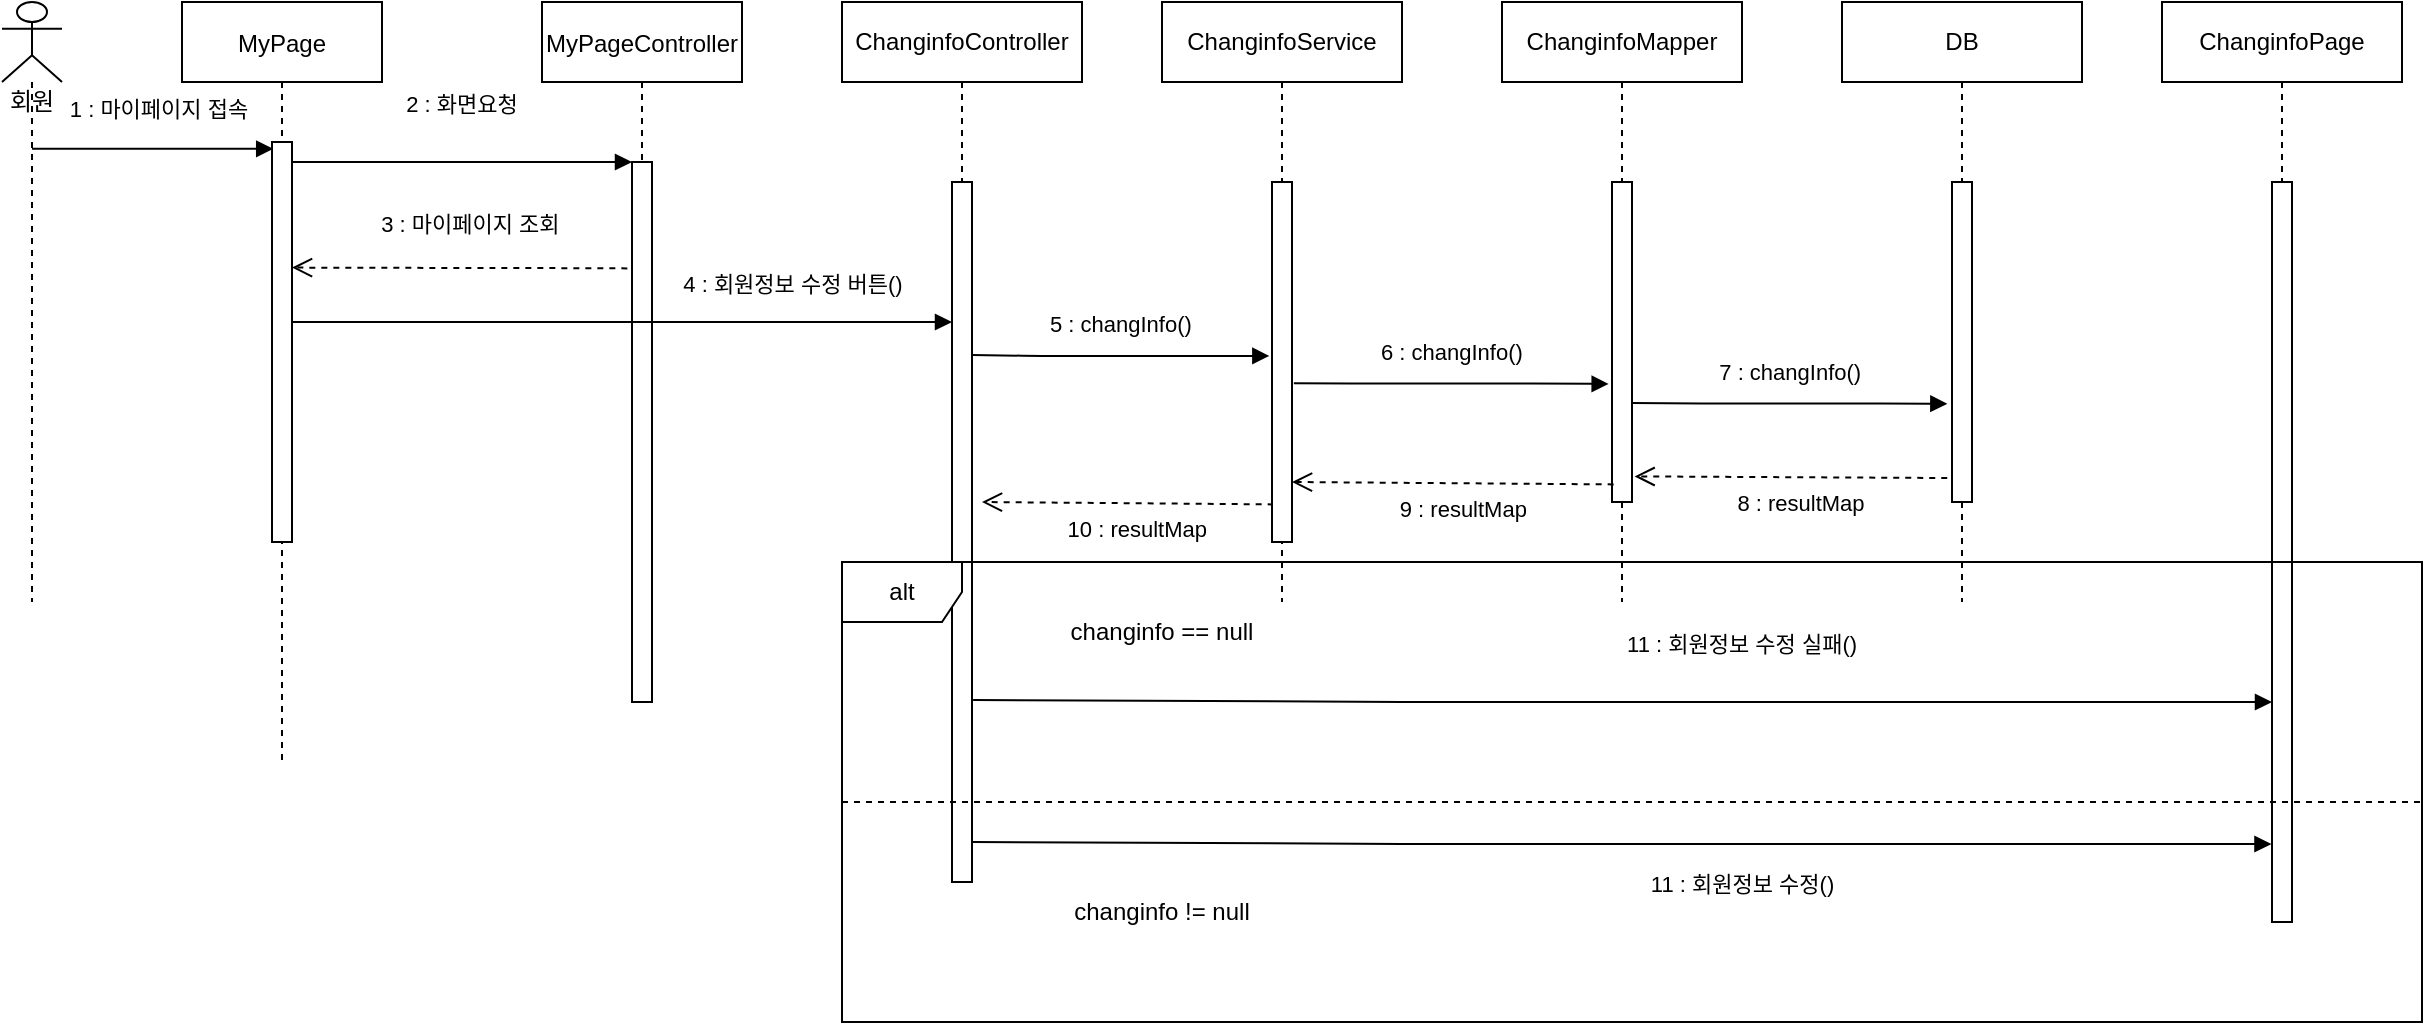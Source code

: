 <mxfile version="16.1.0" type="github">
  <diagram id="kgpKYQtTHZ0yAKxKKP6v" name="Page-1">
    <mxGraphModel dx="1298" dy="719" grid="1" gridSize="10" guides="1" tooltips="1" connect="1" arrows="1" fold="1" page="1" pageScale="1" pageWidth="850" pageHeight="1100" math="0" shadow="0">
      <root>
        <mxCell id="0" />
        <mxCell id="1" parent="0" />
        <mxCell id="3nuBFxr9cyL0pnOWT2aG-1" value="MyPage" style="shape=umlLifeline;perimeter=lifelinePerimeter;container=1;collapsible=0;recursiveResize=0;rounded=0;shadow=0;strokeWidth=1;" parent="1" vertex="1">
          <mxGeometry x="130" y="80" width="100" height="380" as="geometry" />
        </mxCell>
        <mxCell id="3nuBFxr9cyL0pnOWT2aG-2" value="" style="points=[];perimeter=orthogonalPerimeter;rounded=0;shadow=0;strokeWidth=1;" parent="3nuBFxr9cyL0pnOWT2aG-1" vertex="1">
          <mxGeometry x="45" y="70" width="10" height="200" as="geometry" />
        </mxCell>
        <mxCell id="3nuBFxr9cyL0pnOWT2aG-5" value="MyPageController" style="shape=umlLifeline;perimeter=lifelinePerimeter;container=1;collapsible=0;recursiveResize=0;rounded=0;shadow=0;strokeWidth=1;" parent="1" vertex="1">
          <mxGeometry x="310" y="80" width="100" height="350" as="geometry" />
        </mxCell>
        <mxCell id="3nuBFxr9cyL0pnOWT2aG-6" value="" style="points=[];perimeter=orthogonalPerimeter;rounded=0;shadow=0;strokeWidth=1;" parent="3nuBFxr9cyL0pnOWT2aG-5" vertex="1">
          <mxGeometry x="45" y="80" width="10" height="270" as="geometry" />
        </mxCell>
        <mxCell id="3nuBFxr9cyL0pnOWT2aG-7" value="3 : 마이페이지 조회" style="verticalAlign=bottom;endArrow=open;dashed=1;endSize=8;shadow=0;strokeWidth=1;exitX=-0.233;exitY=0.197;exitDx=0;exitDy=0;exitPerimeter=0;entryX=1.001;entryY=0.314;entryDx=0;entryDy=0;entryPerimeter=0;" parent="1" source="3nuBFxr9cyL0pnOWT2aG-6" target="3nuBFxr9cyL0pnOWT2aG-2" edge="1">
          <mxGeometry x="-0.066" y="-13" relative="1" as="geometry">
            <mxPoint x="190" y="213" as="targetPoint" />
            <mxPoint x="330" y="213" as="sourcePoint" />
            <Array as="points">
              <mxPoint x="300" y="213" />
              <mxPoint x="280" y="213" />
            </Array>
            <mxPoint as="offset" />
          </mxGeometry>
        </mxCell>
        <mxCell id="3nuBFxr9cyL0pnOWT2aG-8" value="2 : 화면요청" style="verticalAlign=bottom;endArrow=block;entryX=0;entryY=0;shadow=0;strokeWidth=1;" parent="1" source="3nuBFxr9cyL0pnOWT2aG-2" target="3nuBFxr9cyL0pnOWT2aG-6" edge="1">
          <mxGeometry y="20" relative="1" as="geometry">
            <mxPoint x="285" y="160" as="sourcePoint" />
            <mxPoint as="offset" />
          </mxGeometry>
        </mxCell>
        <mxCell id="VxfPWnnYO-G0tix98ddX-3" value="회원" style="shape=umlLifeline;participant=umlActor;perimeter=lifelinePerimeter;whiteSpace=wrap;html=1;container=1;collapsible=0;recursiveResize=0;verticalAlign=top;spacingTop=36;outlineConnect=0;" vertex="1" parent="1">
          <mxGeometry x="40" y="80" width="30" height="300" as="geometry" />
        </mxCell>
        <mxCell id="VxfPWnnYO-G0tix98ddX-4" value="1 : 마이페이지 접속" style="verticalAlign=bottom;endArrow=block;shadow=0;strokeWidth=1;entryX=0.06;entryY=0.017;entryDx=0;entryDy=0;entryPerimeter=0;" edge="1" parent="1" source="VxfPWnnYO-G0tix98ddX-3" target="3nuBFxr9cyL0pnOWT2aG-2">
          <mxGeometry x="0.034" y="11" relative="1" as="geometry">
            <mxPoint x="195" y="170.0" as="sourcePoint" />
            <mxPoint x="180" y="170" as="targetPoint" />
            <mxPoint x="1" as="offset" />
          </mxGeometry>
        </mxCell>
        <mxCell id="VxfPWnnYO-G0tix98ddX-5" value="ChanginfoController" style="shape=umlLifeline;perimeter=lifelinePerimeter;whiteSpace=wrap;html=1;container=1;collapsible=0;recursiveResize=0;outlineConnect=0;" vertex="1" parent="1">
          <mxGeometry x="460" y="80" width="120" height="440" as="geometry" />
        </mxCell>
        <mxCell id="VxfPWnnYO-G0tix98ddX-10" value="" style="points=[];perimeter=orthogonalPerimeter;rounded=0;shadow=0;strokeWidth=1;" vertex="1" parent="VxfPWnnYO-G0tix98ddX-5">
          <mxGeometry x="55" y="90" width="10" height="350" as="geometry" />
        </mxCell>
        <mxCell id="VxfPWnnYO-G0tix98ddX-23" value="10 : resultMap" style="verticalAlign=bottom;endArrow=open;dashed=1;endSize=8;shadow=0;strokeWidth=1;exitX=0.083;exitY=0.945;exitDx=0;exitDy=0;exitPerimeter=0;" edge="1" parent="VxfPWnnYO-G0tix98ddX-5">
          <mxGeometry x="-0.066" y="22" relative="1" as="geometry">
            <mxPoint x="70" y="250" as="targetPoint" />
            <mxPoint x="215.83" y="251.2" as="sourcePoint" />
            <Array as="points" />
            <mxPoint as="offset" />
          </mxGeometry>
        </mxCell>
        <mxCell id="VxfPWnnYO-G0tix98ddX-6" value="4 : 회원정보 수정 버튼()" style="verticalAlign=bottom;endArrow=block;shadow=0;strokeWidth=1;" edge="1" parent="1" source="3nuBFxr9cyL0pnOWT2aG-2" target="VxfPWnnYO-G0tix98ddX-10">
          <mxGeometry x="0.517" y="10" relative="1" as="geometry">
            <mxPoint x="190" y="230" as="sourcePoint" />
            <mxPoint x="480" y="245" as="targetPoint" />
            <mxPoint as="offset" />
            <Array as="points">
              <mxPoint x="400" y="240" />
            </Array>
          </mxGeometry>
        </mxCell>
        <mxCell id="VxfPWnnYO-G0tix98ddX-7" value="ChanginfoService" style="shape=umlLifeline;perimeter=lifelinePerimeter;whiteSpace=wrap;html=1;container=1;collapsible=0;recursiveResize=0;outlineConnect=0;" vertex="1" parent="1">
          <mxGeometry x="620" y="80" width="120" height="300" as="geometry" />
        </mxCell>
        <mxCell id="VxfPWnnYO-G0tix98ddX-11" value="" style="points=[];perimeter=orthogonalPerimeter;rounded=0;shadow=0;strokeWidth=1;" vertex="1" parent="VxfPWnnYO-G0tix98ddX-7">
          <mxGeometry x="55" y="90" width="10" height="180" as="geometry" />
        </mxCell>
        <mxCell id="VxfPWnnYO-G0tix98ddX-9" value="5 : changInfo()" style="verticalAlign=bottom;endArrow=block;shadow=0;strokeWidth=1;entryX=-0.133;entryY=0.483;entryDx=0;entryDy=0;entryPerimeter=0;exitX=0.997;exitY=0.247;exitDx=0;exitDy=0;exitPerimeter=0;" edge="1" parent="1" source="VxfPWnnYO-G0tix98ddX-10" target="VxfPWnnYO-G0tix98ddX-11">
          <mxGeometry x="0.001" y="7" relative="1" as="geometry">
            <mxPoint x="530" y="257" as="sourcePoint" />
            <mxPoint x="670" y="257" as="targetPoint" />
            <mxPoint as="offset" />
            <Array as="points">
              <mxPoint x="560" y="257" />
              <mxPoint x="600" y="257" />
              <mxPoint x="630" y="257" />
            </Array>
          </mxGeometry>
        </mxCell>
        <mxCell id="VxfPWnnYO-G0tix98ddX-12" value="ChanginfoMapper" style="shape=umlLifeline;perimeter=lifelinePerimeter;whiteSpace=wrap;html=1;container=1;collapsible=0;recursiveResize=0;outlineConnect=0;" vertex="1" parent="1">
          <mxGeometry x="790" y="80" width="120" height="300" as="geometry" />
        </mxCell>
        <mxCell id="VxfPWnnYO-G0tix98ddX-13" value="" style="points=[];perimeter=orthogonalPerimeter;rounded=0;shadow=0;strokeWidth=1;" vertex="1" parent="VxfPWnnYO-G0tix98ddX-12">
          <mxGeometry x="55" y="90" width="10" height="160" as="geometry" />
        </mxCell>
        <mxCell id="VxfPWnnYO-G0tix98ddX-22" value="9 : resultMap" style="verticalAlign=bottom;endArrow=open;dashed=1;endSize=8;shadow=0;strokeWidth=1;entryX=1.131;entryY=0.92;entryDx=0;entryDy=0;entryPerimeter=0;exitX=0.083;exitY=0.945;exitDx=0;exitDy=0;exitPerimeter=0;" edge="1" parent="VxfPWnnYO-G0tix98ddX-12" source="VxfPWnnYO-G0tix98ddX-13">
          <mxGeometry x="-0.066" y="22" relative="1" as="geometry">
            <mxPoint x="-105" y="240.0" as="targetPoint" />
            <mxPoint x="51.31" y="240.8" as="sourcePoint" />
            <Array as="points" />
            <mxPoint as="offset" />
          </mxGeometry>
        </mxCell>
        <mxCell id="VxfPWnnYO-G0tix98ddX-14" value="6 : changInfo()" style="verticalAlign=bottom;endArrow=block;shadow=0;strokeWidth=1;entryX=-0.167;entryY=0.631;entryDx=0;entryDy=0;entryPerimeter=0;exitX=1.093;exitY=0.559;exitDx=0;exitDy=0;exitPerimeter=0;" edge="1" parent="1" source="VxfPWnnYO-G0tix98ddX-11" target="VxfPWnnYO-G0tix98ddX-13">
          <mxGeometry x="0.001" y="7" relative="1" as="geometry">
            <mxPoint x="690" y="271" as="sourcePoint" />
            <mxPoint x="839.09" y="270" as="targetPoint" />
            <mxPoint as="offset" />
            <Array as="points">
              <mxPoint x="724.62" y="270.76" />
              <mxPoint x="764.62" y="270.76" />
              <mxPoint x="794.62" y="270.76" />
            </Array>
          </mxGeometry>
        </mxCell>
        <mxCell id="VxfPWnnYO-G0tix98ddX-15" value="DB" style="shape=umlLifeline;perimeter=lifelinePerimeter;whiteSpace=wrap;html=1;container=1;collapsible=0;recursiveResize=0;outlineConnect=0;" vertex="1" parent="1">
          <mxGeometry x="960" y="80" width="120" height="300" as="geometry" />
        </mxCell>
        <mxCell id="VxfPWnnYO-G0tix98ddX-16" value="" style="points=[];perimeter=orthogonalPerimeter;rounded=0;shadow=0;strokeWidth=1;" vertex="1" parent="VxfPWnnYO-G0tix98ddX-15">
          <mxGeometry x="55" y="90" width="10" height="160" as="geometry" />
        </mxCell>
        <mxCell id="VxfPWnnYO-G0tix98ddX-17" value="7 : changInfo()" style="verticalAlign=bottom;endArrow=block;shadow=0;strokeWidth=1;exitX=1.011;exitY=0.691;exitDx=0;exitDy=0;exitPerimeter=0;entryX=-0.233;entryY=0.693;entryDx=0;entryDy=0;entryPerimeter=0;" edge="1" parent="1" source="VxfPWnnYO-G0tix98ddX-13" target="VxfPWnnYO-G0tix98ddX-16">
          <mxGeometry x="0.001" y="7" relative="1" as="geometry">
            <mxPoint x="860.0" y="280.8" as="sourcePoint" />
            <mxPoint x="1010" y="281" as="targetPoint" />
            <mxPoint as="offset" />
            <Array as="points">
              <mxPoint x="899.95" y="280.76" />
              <mxPoint x="939.95" y="280.76" />
              <mxPoint x="969.95" y="280.76" />
            </Array>
          </mxGeometry>
        </mxCell>
        <mxCell id="VxfPWnnYO-G0tix98ddX-18" value="ChanginfoPage" style="shape=umlLifeline;perimeter=lifelinePerimeter;whiteSpace=wrap;html=1;container=1;collapsible=0;recursiveResize=0;outlineConnect=0;" vertex="1" parent="1">
          <mxGeometry x="1120" y="80" width="120" height="460" as="geometry" />
        </mxCell>
        <mxCell id="VxfPWnnYO-G0tix98ddX-19" value="" style="points=[];perimeter=orthogonalPerimeter;rounded=0;shadow=0;strokeWidth=1;" vertex="1" parent="VxfPWnnYO-G0tix98ddX-18">
          <mxGeometry x="55" y="90" width="10" height="370" as="geometry" />
        </mxCell>
        <mxCell id="VxfPWnnYO-G0tix98ddX-20" value="8 : resultMap" style="verticalAlign=bottom;endArrow=open;dashed=1;endSize=8;shadow=0;strokeWidth=1;entryX=1.131;entryY=0.92;entryDx=0;entryDy=0;entryPerimeter=0;exitX=-0.238;exitY=0.925;exitDx=0;exitDy=0;exitPerimeter=0;" edge="1" parent="1" source="VxfPWnnYO-G0tix98ddX-16" target="VxfPWnnYO-G0tix98ddX-13">
          <mxGeometry x="-0.066" y="22" relative="1" as="geometry">
            <mxPoint x="860.0" y="318.46" as="targetPoint" />
            <mxPoint x="1010" y="318" as="sourcePoint" />
            <Array as="points" />
            <mxPoint as="offset" />
          </mxGeometry>
        </mxCell>
        <mxCell id="VxfPWnnYO-G0tix98ddX-26" value="alt" style="shape=umlFrame;whiteSpace=wrap;html=1;" vertex="1" parent="1">
          <mxGeometry x="460" y="360" width="790" height="230" as="geometry" />
        </mxCell>
        <mxCell id="VxfPWnnYO-G0tix98ddX-24" value="11 : 회원정보 수정 실패()" style="verticalAlign=bottom;endArrow=block;shadow=0;strokeWidth=1;exitX=1.054;exitY=0.74;exitDx=0;exitDy=0;exitPerimeter=0;" edge="1" parent="1" source="VxfPWnnYO-G0tix98ddX-10" target="VxfPWnnYO-G0tix98ddX-19">
          <mxGeometry x="0.184" y="20" relative="1" as="geometry">
            <mxPoint x="530" y="430" as="sourcePoint" />
            <mxPoint x="1170" y="370" as="targetPoint" />
            <mxPoint as="offset" />
            <Array as="points">
              <mxPoint x="750" y="430" />
              <mxPoint x="1050" y="430" />
            </Array>
          </mxGeometry>
        </mxCell>
        <mxCell id="VxfPWnnYO-G0tix98ddX-27" value="" style="endArrow=none;dashed=1;html=1;rounded=0;exitX=0;exitY=0.522;exitDx=0;exitDy=0;exitPerimeter=0;entryX=1;entryY=0.522;entryDx=0;entryDy=0;entryPerimeter=0;" edge="1" parent="1" source="VxfPWnnYO-G0tix98ddX-26" target="VxfPWnnYO-G0tix98ddX-26">
          <mxGeometry width="50" height="50" relative="1" as="geometry">
            <mxPoint x="820" y="490" as="sourcePoint" />
            <mxPoint x="870" y="440" as="targetPoint" />
          </mxGeometry>
        </mxCell>
        <mxCell id="VxfPWnnYO-G0tix98ddX-28" value="changinfo == null" style="text;html=1;strokeColor=none;fillColor=none;align=center;verticalAlign=middle;whiteSpace=wrap;rounded=0;" vertex="1" parent="1">
          <mxGeometry x="570" y="380" width="100" height="30" as="geometry" />
        </mxCell>
        <mxCell id="VxfPWnnYO-G0tix98ddX-29" value="changinfo != null" style="text;html=1;strokeColor=none;fillColor=none;align=center;verticalAlign=middle;whiteSpace=wrap;rounded=0;" vertex="1" parent="1">
          <mxGeometry x="570" y="520" width="100" height="30" as="geometry" />
        </mxCell>
        <mxCell id="VxfPWnnYO-G0tix98ddX-30" value="11 : 회원정보 수정()" style="verticalAlign=bottom;endArrow=block;shadow=0;strokeWidth=1;exitX=1.054;exitY=0.74;exitDx=0;exitDy=0;exitPerimeter=0;" edge="1" parent="1">
          <mxGeometry x="0.185" y="-29" relative="1" as="geometry">
            <mxPoint x="525.27" y="500" as="sourcePoint" />
            <mxPoint x="1174.73" y="501.0" as="targetPoint" />
            <mxPoint as="offset" />
            <Array as="points">
              <mxPoint x="749.73" y="501" />
              <mxPoint x="1049.73" y="501" />
            </Array>
          </mxGeometry>
        </mxCell>
      </root>
    </mxGraphModel>
  </diagram>
</mxfile>
